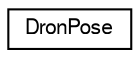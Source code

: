 digraph "Graficzna hierarchia klas"
{
  edge [fontname="FreeSans",fontsize="10",labelfontname="FreeSans",labelfontsize="10"];
  node [fontname="FreeSans",fontsize="10",shape=record];
  rankdir="LR";
  Node1 [label="DronPose",height=0.2,width=0.4,color="black", fillcolor="white", style="filled",URL="$class_dron_pose.html",tooltip="Modeluje zestaw informacji określający pozę robota. "];
}
